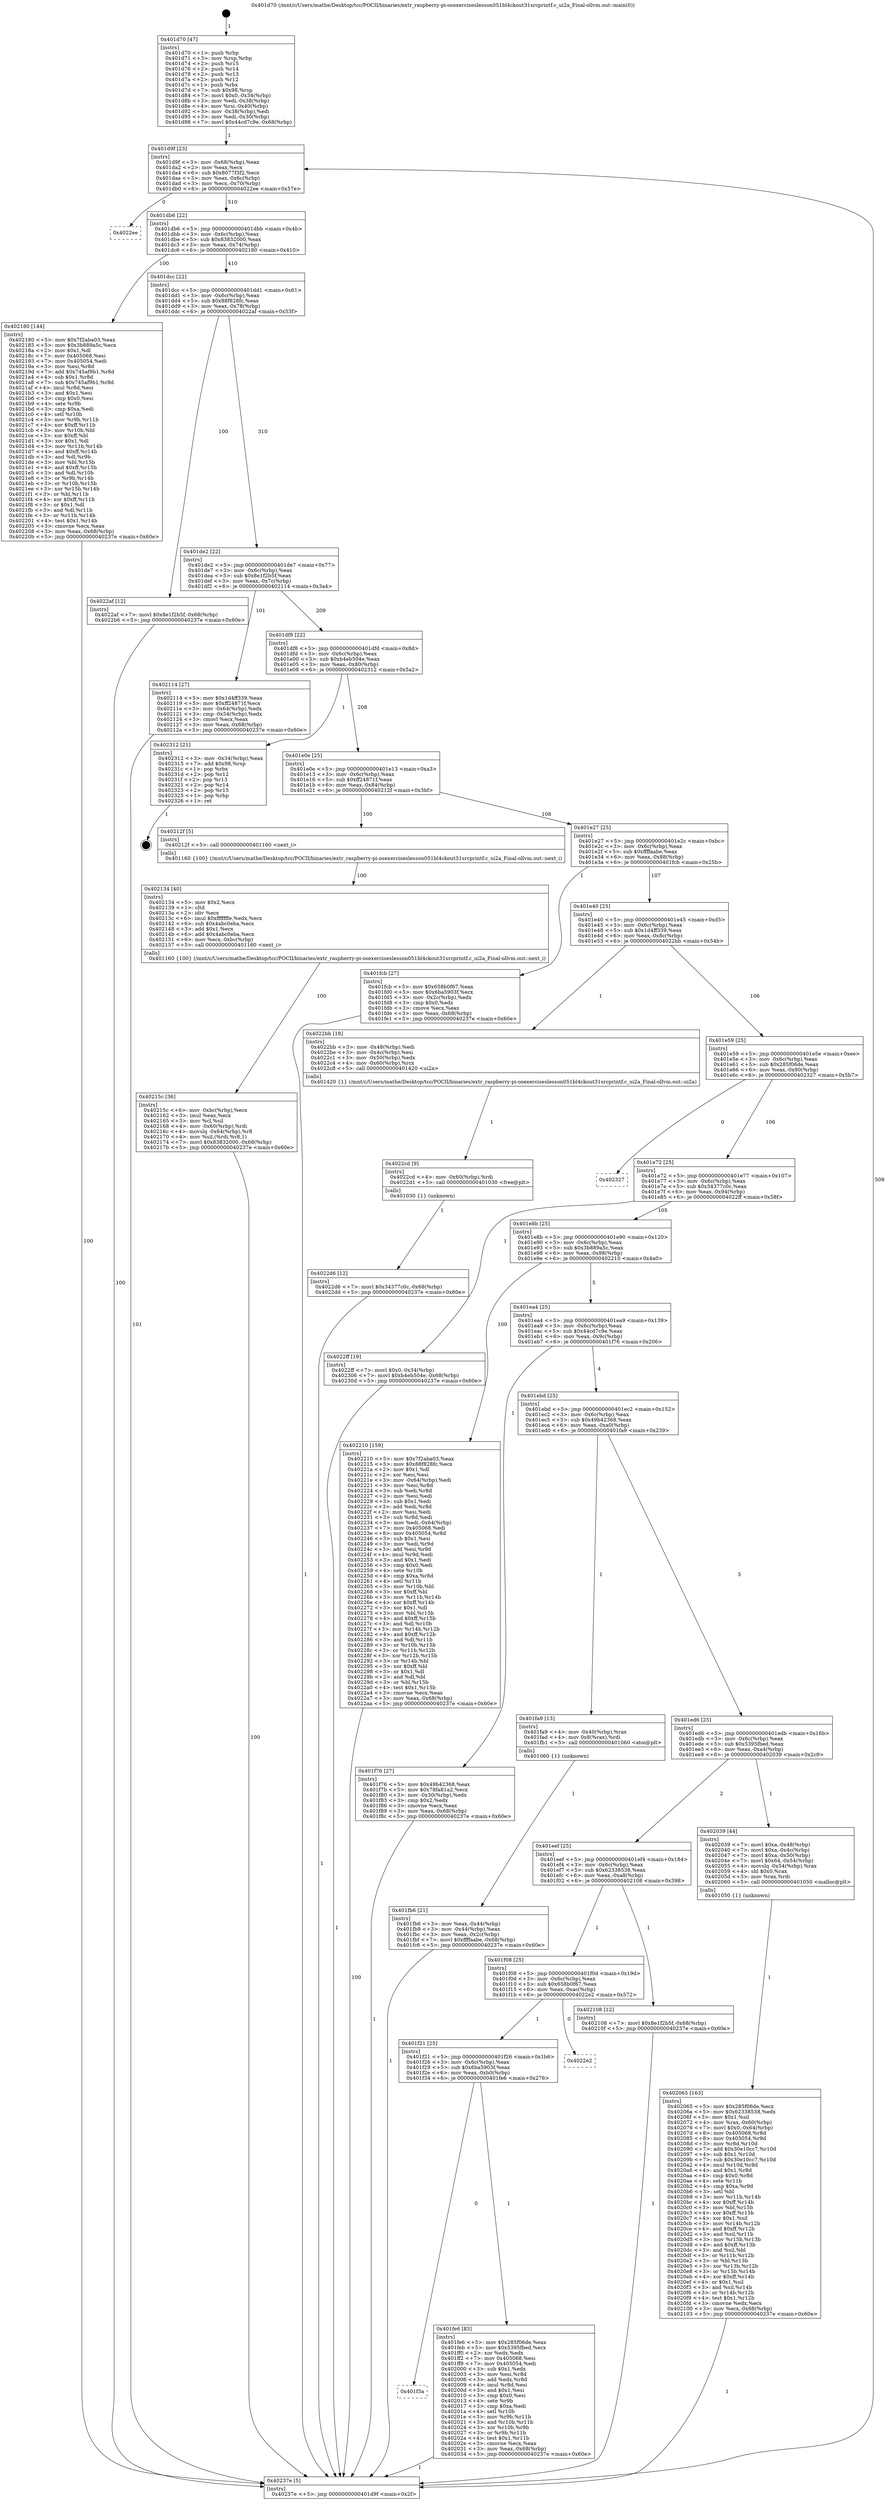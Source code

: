 digraph "0x401d70" {
  label = "0x401d70 (/mnt/c/Users/mathe/Desktop/tcc/POCII/binaries/extr_raspberry-pi-osexerciseslesson051bl4ckout31srcprintf.c_ui2a_Final-ollvm.out::main(0))"
  labelloc = "t"
  node[shape=record]

  Entry [label="",width=0.3,height=0.3,shape=circle,fillcolor=black,style=filled]
  "0x401d9f" [label="{
     0x401d9f [23]\l
     | [instrs]\l
     &nbsp;&nbsp;0x401d9f \<+3\>: mov -0x68(%rbp),%eax\l
     &nbsp;&nbsp;0x401da2 \<+2\>: mov %eax,%ecx\l
     &nbsp;&nbsp;0x401da4 \<+6\>: sub $0x8077f3f2,%ecx\l
     &nbsp;&nbsp;0x401daa \<+3\>: mov %eax,-0x6c(%rbp)\l
     &nbsp;&nbsp;0x401dad \<+3\>: mov %ecx,-0x70(%rbp)\l
     &nbsp;&nbsp;0x401db0 \<+6\>: je 00000000004022ee \<main+0x57e\>\l
  }"]
  "0x4022ee" [label="{
     0x4022ee\l
  }", style=dashed]
  "0x401db6" [label="{
     0x401db6 [22]\l
     | [instrs]\l
     &nbsp;&nbsp;0x401db6 \<+5\>: jmp 0000000000401dbb \<main+0x4b\>\l
     &nbsp;&nbsp;0x401dbb \<+3\>: mov -0x6c(%rbp),%eax\l
     &nbsp;&nbsp;0x401dbe \<+5\>: sub $0x83832000,%eax\l
     &nbsp;&nbsp;0x401dc3 \<+3\>: mov %eax,-0x74(%rbp)\l
     &nbsp;&nbsp;0x401dc6 \<+6\>: je 0000000000402180 \<main+0x410\>\l
  }"]
  Exit [label="",width=0.3,height=0.3,shape=circle,fillcolor=black,style=filled,peripheries=2]
  "0x402180" [label="{
     0x402180 [144]\l
     | [instrs]\l
     &nbsp;&nbsp;0x402180 \<+5\>: mov $0x7f2aba03,%eax\l
     &nbsp;&nbsp;0x402185 \<+5\>: mov $0x3b889a5c,%ecx\l
     &nbsp;&nbsp;0x40218a \<+2\>: mov $0x1,%dl\l
     &nbsp;&nbsp;0x40218c \<+7\>: mov 0x405068,%esi\l
     &nbsp;&nbsp;0x402193 \<+7\>: mov 0x405054,%edi\l
     &nbsp;&nbsp;0x40219a \<+3\>: mov %esi,%r8d\l
     &nbsp;&nbsp;0x40219d \<+7\>: add $0x745af9b1,%r8d\l
     &nbsp;&nbsp;0x4021a4 \<+4\>: sub $0x1,%r8d\l
     &nbsp;&nbsp;0x4021a8 \<+7\>: sub $0x745af9b1,%r8d\l
     &nbsp;&nbsp;0x4021af \<+4\>: imul %r8d,%esi\l
     &nbsp;&nbsp;0x4021b3 \<+3\>: and $0x1,%esi\l
     &nbsp;&nbsp;0x4021b6 \<+3\>: cmp $0x0,%esi\l
     &nbsp;&nbsp;0x4021b9 \<+4\>: sete %r9b\l
     &nbsp;&nbsp;0x4021bd \<+3\>: cmp $0xa,%edi\l
     &nbsp;&nbsp;0x4021c0 \<+4\>: setl %r10b\l
     &nbsp;&nbsp;0x4021c4 \<+3\>: mov %r9b,%r11b\l
     &nbsp;&nbsp;0x4021c7 \<+4\>: xor $0xff,%r11b\l
     &nbsp;&nbsp;0x4021cb \<+3\>: mov %r10b,%bl\l
     &nbsp;&nbsp;0x4021ce \<+3\>: xor $0xff,%bl\l
     &nbsp;&nbsp;0x4021d1 \<+3\>: xor $0x1,%dl\l
     &nbsp;&nbsp;0x4021d4 \<+3\>: mov %r11b,%r14b\l
     &nbsp;&nbsp;0x4021d7 \<+4\>: and $0xff,%r14b\l
     &nbsp;&nbsp;0x4021db \<+3\>: and %dl,%r9b\l
     &nbsp;&nbsp;0x4021de \<+3\>: mov %bl,%r15b\l
     &nbsp;&nbsp;0x4021e1 \<+4\>: and $0xff,%r15b\l
     &nbsp;&nbsp;0x4021e5 \<+3\>: and %dl,%r10b\l
     &nbsp;&nbsp;0x4021e8 \<+3\>: or %r9b,%r14b\l
     &nbsp;&nbsp;0x4021eb \<+3\>: or %r10b,%r15b\l
     &nbsp;&nbsp;0x4021ee \<+3\>: xor %r15b,%r14b\l
     &nbsp;&nbsp;0x4021f1 \<+3\>: or %bl,%r11b\l
     &nbsp;&nbsp;0x4021f4 \<+4\>: xor $0xff,%r11b\l
     &nbsp;&nbsp;0x4021f8 \<+3\>: or $0x1,%dl\l
     &nbsp;&nbsp;0x4021fb \<+3\>: and %dl,%r11b\l
     &nbsp;&nbsp;0x4021fe \<+3\>: or %r11b,%r14b\l
     &nbsp;&nbsp;0x402201 \<+4\>: test $0x1,%r14b\l
     &nbsp;&nbsp;0x402205 \<+3\>: cmovne %ecx,%eax\l
     &nbsp;&nbsp;0x402208 \<+3\>: mov %eax,-0x68(%rbp)\l
     &nbsp;&nbsp;0x40220b \<+5\>: jmp 000000000040237e \<main+0x60e\>\l
  }"]
  "0x401dcc" [label="{
     0x401dcc [22]\l
     | [instrs]\l
     &nbsp;&nbsp;0x401dcc \<+5\>: jmp 0000000000401dd1 \<main+0x61\>\l
     &nbsp;&nbsp;0x401dd1 \<+3\>: mov -0x6c(%rbp),%eax\l
     &nbsp;&nbsp;0x401dd4 \<+5\>: sub $0x88f828fc,%eax\l
     &nbsp;&nbsp;0x401dd9 \<+3\>: mov %eax,-0x78(%rbp)\l
     &nbsp;&nbsp;0x401ddc \<+6\>: je 00000000004022af \<main+0x53f\>\l
  }"]
  "0x4022d6" [label="{
     0x4022d6 [12]\l
     | [instrs]\l
     &nbsp;&nbsp;0x4022d6 \<+7\>: movl $0x34377c0c,-0x68(%rbp)\l
     &nbsp;&nbsp;0x4022dd \<+5\>: jmp 000000000040237e \<main+0x60e\>\l
  }"]
  "0x4022af" [label="{
     0x4022af [12]\l
     | [instrs]\l
     &nbsp;&nbsp;0x4022af \<+7\>: movl $0x8e1f2b5f,-0x68(%rbp)\l
     &nbsp;&nbsp;0x4022b6 \<+5\>: jmp 000000000040237e \<main+0x60e\>\l
  }"]
  "0x401de2" [label="{
     0x401de2 [22]\l
     | [instrs]\l
     &nbsp;&nbsp;0x401de2 \<+5\>: jmp 0000000000401de7 \<main+0x77\>\l
     &nbsp;&nbsp;0x401de7 \<+3\>: mov -0x6c(%rbp),%eax\l
     &nbsp;&nbsp;0x401dea \<+5\>: sub $0x8e1f2b5f,%eax\l
     &nbsp;&nbsp;0x401def \<+3\>: mov %eax,-0x7c(%rbp)\l
     &nbsp;&nbsp;0x401df2 \<+6\>: je 0000000000402114 \<main+0x3a4\>\l
  }"]
  "0x4022cd" [label="{
     0x4022cd [9]\l
     | [instrs]\l
     &nbsp;&nbsp;0x4022cd \<+4\>: mov -0x60(%rbp),%rdi\l
     &nbsp;&nbsp;0x4022d1 \<+5\>: call 0000000000401030 \<free@plt\>\l
     | [calls]\l
     &nbsp;&nbsp;0x401030 \{1\} (unknown)\l
  }"]
  "0x402114" [label="{
     0x402114 [27]\l
     | [instrs]\l
     &nbsp;&nbsp;0x402114 \<+5\>: mov $0x1d4ff339,%eax\l
     &nbsp;&nbsp;0x402119 \<+5\>: mov $0xff24871f,%ecx\l
     &nbsp;&nbsp;0x40211e \<+3\>: mov -0x64(%rbp),%edx\l
     &nbsp;&nbsp;0x402121 \<+3\>: cmp -0x54(%rbp),%edx\l
     &nbsp;&nbsp;0x402124 \<+3\>: cmovl %ecx,%eax\l
     &nbsp;&nbsp;0x402127 \<+3\>: mov %eax,-0x68(%rbp)\l
     &nbsp;&nbsp;0x40212a \<+5\>: jmp 000000000040237e \<main+0x60e\>\l
  }"]
  "0x401df8" [label="{
     0x401df8 [22]\l
     | [instrs]\l
     &nbsp;&nbsp;0x401df8 \<+5\>: jmp 0000000000401dfd \<main+0x8d\>\l
     &nbsp;&nbsp;0x401dfd \<+3\>: mov -0x6c(%rbp),%eax\l
     &nbsp;&nbsp;0x401e00 \<+5\>: sub $0xb4eb504e,%eax\l
     &nbsp;&nbsp;0x401e05 \<+3\>: mov %eax,-0x80(%rbp)\l
     &nbsp;&nbsp;0x401e08 \<+6\>: je 0000000000402312 \<main+0x5a2\>\l
  }"]
  "0x40215c" [label="{
     0x40215c [36]\l
     | [instrs]\l
     &nbsp;&nbsp;0x40215c \<+6\>: mov -0xbc(%rbp),%ecx\l
     &nbsp;&nbsp;0x402162 \<+3\>: imul %eax,%ecx\l
     &nbsp;&nbsp;0x402165 \<+3\>: mov %cl,%sil\l
     &nbsp;&nbsp;0x402168 \<+4\>: mov -0x60(%rbp),%rdi\l
     &nbsp;&nbsp;0x40216c \<+4\>: movslq -0x64(%rbp),%r8\l
     &nbsp;&nbsp;0x402170 \<+4\>: mov %sil,(%rdi,%r8,1)\l
     &nbsp;&nbsp;0x402174 \<+7\>: movl $0x83832000,-0x68(%rbp)\l
     &nbsp;&nbsp;0x40217b \<+5\>: jmp 000000000040237e \<main+0x60e\>\l
  }"]
  "0x402312" [label="{
     0x402312 [21]\l
     | [instrs]\l
     &nbsp;&nbsp;0x402312 \<+3\>: mov -0x34(%rbp),%eax\l
     &nbsp;&nbsp;0x402315 \<+7\>: add $0x98,%rsp\l
     &nbsp;&nbsp;0x40231c \<+1\>: pop %rbx\l
     &nbsp;&nbsp;0x40231d \<+2\>: pop %r12\l
     &nbsp;&nbsp;0x40231f \<+2\>: pop %r13\l
     &nbsp;&nbsp;0x402321 \<+2\>: pop %r14\l
     &nbsp;&nbsp;0x402323 \<+2\>: pop %r15\l
     &nbsp;&nbsp;0x402325 \<+1\>: pop %rbp\l
     &nbsp;&nbsp;0x402326 \<+1\>: ret\l
  }"]
  "0x401e0e" [label="{
     0x401e0e [25]\l
     | [instrs]\l
     &nbsp;&nbsp;0x401e0e \<+5\>: jmp 0000000000401e13 \<main+0xa3\>\l
     &nbsp;&nbsp;0x401e13 \<+3\>: mov -0x6c(%rbp),%eax\l
     &nbsp;&nbsp;0x401e16 \<+5\>: sub $0xff24871f,%eax\l
     &nbsp;&nbsp;0x401e1b \<+6\>: mov %eax,-0x84(%rbp)\l
     &nbsp;&nbsp;0x401e21 \<+6\>: je 000000000040212f \<main+0x3bf\>\l
  }"]
  "0x402134" [label="{
     0x402134 [40]\l
     | [instrs]\l
     &nbsp;&nbsp;0x402134 \<+5\>: mov $0x2,%ecx\l
     &nbsp;&nbsp;0x402139 \<+1\>: cltd\l
     &nbsp;&nbsp;0x40213a \<+2\>: idiv %ecx\l
     &nbsp;&nbsp;0x40213c \<+6\>: imul $0xfffffffe,%edx,%ecx\l
     &nbsp;&nbsp;0x402142 \<+6\>: sub $0x4abc0eba,%ecx\l
     &nbsp;&nbsp;0x402148 \<+3\>: add $0x1,%ecx\l
     &nbsp;&nbsp;0x40214b \<+6\>: add $0x4abc0eba,%ecx\l
     &nbsp;&nbsp;0x402151 \<+6\>: mov %ecx,-0xbc(%rbp)\l
     &nbsp;&nbsp;0x402157 \<+5\>: call 0000000000401160 \<next_i\>\l
     | [calls]\l
     &nbsp;&nbsp;0x401160 \{100\} (/mnt/c/Users/mathe/Desktop/tcc/POCII/binaries/extr_raspberry-pi-osexerciseslesson051bl4ckout31srcprintf.c_ui2a_Final-ollvm.out::next_i)\l
  }"]
  "0x40212f" [label="{
     0x40212f [5]\l
     | [instrs]\l
     &nbsp;&nbsp;0x40212f \<+5\>: call 0000000000401160 \<next_i\>\l
     | [calls]\l
     &nbsp;&nbsp;0x401160 \{100\} (/mnt/c/Users/mathe/Desktop/tcc/POCII/binaries/extr_raspberry-pi-osexerciseslesson051bl4ckout31srcprintf.c_ui2a_Final-ollvm.out::next_i)\l
  }"]
  "0x401e27" [label="{
     0x401e27 [25]\l
     | [instrs]\l
     &nbsp;&nbsp;0x401e27 \<+5\>: jmp 0000000000401e2c \<main+0xbc\>\l
     &nbsp;&nbsp;0x401e2c \<+3\>: mov -0x6c(%rbp),%eax\l
     &nbsp;&nbsp;0x401e2f \<+5\>: sub $0xffffaabe,%eax\l
     &nbsp;&nbsp;0x401e34 \<+6\>: mov %eax,-0x88(%rbp)\l
     &nbsp;&nbsp;0x401e3a \<+6\>: je 0000000000401fcb \<main+0x25b\>\l
  }"]
  "0x402065" [label="{
     0x402065 [163]\l
     | [instrs]\l
     &nbsp;&nbsp;0x402065 \<+5\>: mov $0x285f06de,%ecx\l
     &nbsp;&nbsp;0x40206a \<+5\>: mov $0x62338538,%edx\l
     &nbsp;&nbsp;0x40206f \<+3\>: mov $0x1,%sil\l
     &nbsp;&nbsp;0x402072 \<+4\>: mov %rax,-0x60(%rbp)\l
     &nbsp;&nbsp;0x402076 \<+7\>: movl $0x0,-0x64(%rbp)\l
     &nbsp;&nbsp;0x40207d \<+8\>: mov 0x405068,%r8d\l
     &nbsp;&nbsp;0x402085 \<+8\>: mov 0x405054,%r9d\l
     &nbsp;&nbsp;0x40208d \<+3\>: mov %r8d,%r10d\l
     &nbsp;&nbsp;0x402090 \<+7\>: add $0x30e10cc7,%r10d\l
     &nbsp;&nbsp;0x402097 \<+4\>: sub $0x1,%r10d\l
     &nbsp;&nbsp;0x40209b \<+7\>: sub $0x30e10cc7,%r10d\l
     &nbsp;&nbsp;0x4020a2 \<+4\>: imul %r10d,%r8d\l
     &nbsp;&nbsp;0x4020a6 \<+4\>: and $0x1,%r8d\l
     &nbsp;&nbsp;0x4020aa \<+4\>: cmp $0x0,%r8d\l
     &nbsp;&nbsp;0x4020ae \<+4\>: sete %r11b\l
     &nbsp;&nbsp;0x4020b2 \<+4\>: cmp $0xa,%r9d\l
     &nbsp;&nbsp;0x4020b6 \<+3\>: setl %bl\l
     &nbsp;&nbsp;0x4020b9 \<+3\>: mov %r11b,%r14b\l
     &nbsp;&nbsp;0x4020bc \<+4\>: xor $0xff,%r14b\l
     &nbsp;&nbsp;0x4020c0 \<+3\>: mov %bl,%r15b\l
     &nbsp;&nbsp;0x4020c3 \<+4\>: xor $0xff,%r15b\l
     &nbsp;&nbsp;0x4020c7 \<+4\>: xor $0x1,%sil\l
     &nbsp;&nbsp;0x4020cb \<+3\>: mov %r14b,%r12b\l
     &nbsp;&nbsp;0x4020ce \<+4\>: and $0xff,%r12b\l
     &nbsp;&nbsp;0x4020d2 \<+3\>: and %sil,%r11b\l
     &nbsp;&nbsp;0x4020d5 \<+3\>: mov %r15b,%r13b\l
     &nbsp;&nbsp;0x4020d8 \<+4\>: and $0xff,%r13b\l
     &nbsp;&nbsp;0x4020dc \<+3\>: and %sil,%bl\l
     &nbsp;&nbsp;0x4020df \<+3\>: or %r11b,%r12b\l
     &nbsp;&nbsp;0x4020e2 \<+3\>: or %bl,%r13b\l
     &nbsp;&nbsp;0x4020e5 \<+3\>: xor %r13b,%r12b\l
     &nbsp;&nbsp;0x4020e8 \<+3\>: or %r15b,%r14b\l
     &nbsp;&nbsp;0x4020eb \<+4\>: xor $0xff,%r14b\l
     &nbsp;&nbsp;0x4020ef \<+4\>: or $0x1,%sil\l
     &nbsp;&nbsp;0x4020f3 \<+3\>: and %sil,%r14b\l
     &nbsp;&nbsp;0x4020f6 \<+3\>: or %r14b,%r12b\l
     &nbsp;&nbsp;0x4020f9 \<+4\>: test $0x1,%r12b\l
     &nbsp;&nbsp;0x4020fd \<+3\>: cmovne %edx,%ecx\l
     &nbsp;&nbsp;0x402100 \<+3\>: mov %ecx,-0x68(%rbp)\l
     &nbsp;&nbsp;0x402103 \<+5\>: jmp 000000000040237e \<main+0x60e\>\l
  }"]
  "0x401fcb" [label="{
     0x401fcb [27]\l
     | [instrs]\l
     &nbsp;&nbsp;0x401fcb \<+5\>: mov $0x658b0f67,%eax\l
     &nbsp;&nbsp;0x401fd0 \<+5\>: mov $0x6ba5903f,%ecx\l
     &nbsp;&nbsp;0x401fd5 \<+3\>: mov -0x2c(%rbp),%edx\l
     &nbsp;&nbsp;0x401fd8 \<+3\>: cmp $0x0,%edx\l
     &nbsp;&nbsp;0x401fdb \<+3\>: cmove %ecx,%eax\l
     &nbsp;&nbsp;0x401fde \<+3\>: mov %eax,-0x68(%rbp)\l
     &nbsp;&nbsp;0x401fe1 \<+5\>: jmp 000000000040237e \<main+0x60e\>\l
  }"]
  "0x401e40" [label="{
     0x401e40 [25]\l
     | [instrs]\l
     &nbsp;&nbsp;0x401e40 \<+5\>: jmp 0000000000401e45 \<main+0xd5\>\l
     &nbsp;&nbsp;0x401e45 \<+3\>: mov -0x6c(%rbp),%eax\l
     &nbsp;&nbsp;0x401e48 \<+5\>: sub $0x1d4ff339,%eax\l
     &nbsp;&nbsp;0x401e4d \<+6\>: mov %eax,-0x8c(%rbp)\l
     &nbsp;&nbsp;0x401e53 \<+6\>: je 00000000004022bb \<main+0x54b\>\l
  }"]
  "0x401f3a" [label="{
     0x401f3a\l
  }", style=dashed]
  "0x4022bb" [label="{
     0x4022bb [18]\l
     | [instrs]\l
     &nbsp;&nbsp;0x4022bb \<+3\>: mov -0x48(%rbp),%edi\l
     &nbsp;&nbsp;0x4022be \<+3\>: mov -0x4c(%rbp),%esi\l
     &nbsp;&nbsp;0x4022c1 \<+3\>: mov -0x50(%rbp),%edx\l
     &nbsp;&nbsp;0x4022c4 \<+4\>: mov -0x60(%rbp),%rcx\l
     &nbsp;&nbsp;0x4022c8 \<+5\>: call 0000000000401420 \<ui2a\>\l
     | [calls]\l
     &nbsp;&nbsp;0x401420 \{1\} (/mnt/c/Users/mathe/Desktop/tcc/POCII/binaries/extr_raspberry-pi-osexerciseslesson051bl4ckout31srcprintf.c_ui2a_Final-ollvm.out::ui2a)\l
  }"]
  "0x401e59" [label="{
     0x401e59 [25]\l
     | [instrs]\l
     &nbsp;&nbsp;0x401e59 \<+5\>: jmp 0000000000401e5e \<main+0xee\>\l
     &nbsp;&nbsp;0x401e5e \<+3\>: mov -0x6c(%rbp),%eax\l
     &nbsp;&nbsp;0x401e61 \<+5\>: sub $0x285f06de,%eax\l
     &nbsp;&nbsp;0x401e66 \<+6\>: mov %eax,-0x90(%rbp)\l
     &nbsp;&nbsp;0x401e6c \<+6\>: je 0000000000402327 \<main+0x5b7\>\l
  }"]
  "0x401fe6" [label="{
     0x401fe6 [83]\l
     | [instrs]\l
     &nbsp;&nbsp;0x401fe6 \<+5\>: mov $0x285f06de,%eax\l
     &nbsp;&nbsp;0x401feb \<+5\>: mov $0x5395fbed,%ecx\l
     &nbsp;&nbsp;0x401ff0 \<+2\>: xor %edx,%edx\l
     &nbsp;&nbsp;0x401ff2 \<+7\>: mov 0x405068,%esi\l
     &nbsp;&nbsp;0x401ff9 \<+7\>: mov 0x405054,%edi\l
     &nbsp;&nbsp;0x402000 \<+3\>: sub $0x1,%edx\l
     &nbsp;&nbsp;0x402003 \<+3\>: mov %esi,%r8d\l
     &nbsp;&nbsp;0x402006 \<+3\>: add %edx,%r8d\l
     &nbsp;&nbsp;0x402009 \<+4\>: imul %r8d,%esi\l
     &nbsp;&nbsp;0x40200d \<+3\>: and $0x1,%esi\l
     &nbsp;&nbsp;0x402010 \<+3\>: cmp $0x0,%esi\l
     &nbsp;&nbsp;0x402013 \<+4\>: sete %r9b\l
     &nbsp;&nbsp;0x402017 \<+3\>: cmp $0xa,%edi\l
     &nbsp;&nbsp;0x40201a \<+4\>: setl %r10b\l
     &nbsp;&nbsp;0x40201e \<+3\>: mov %r9b,%r11b\l
     &nbsp;&nbsp;0x402021 \<+3\>: and %r10b,%r11b\l
     &nbsp;&nbsp;0x402024 \<+3\>: xor %r10b,%r9b\l
     &nbsp;&nbsp;0x402027 \<+3\>: or %r9b,%r11b\l
     &nbsp;&nbsp;0x40202a \<+4\>: test $0x1,%r11b\l
     &nbsp;&nbsp;0x40202e \<+3\>: cmovne %ecx,%eax\l
     &nbsp;&nbsp;0x402031 \<+3\>: mov %eax,-0x68(%rbp)\l
     &nbsp;&nbsp;0x402034 \<+5\>: jmp 000000000040237e \<main+0x60e\>\l
  }"]
  "0x402327" [label="{
     0x402327\l
  }", style=dashed]
  "0x401e72" [label="{
     0x401e72 [25]\l
     | [instrs]\l
     &nbsp;&nbsp;0x401e72 \<+5\>: jmp 0000000000401e77 \<main+0x107\>\l
     &nbsp;&nbsp;0x401e77 \<+3\>: mov -0x6c(%rbp),%eax\l
     &nbsp;&nbsp;0x401e7a \<+5\>: sub $0x34377c0c,%eax\l
     &nbsp;&nbsp;0x401e7f \<+6\>: mov %eax,-0x94(%rbp)\l
     &nbsp;&nbsp;0x401e85 \<+6\>: je 00000000004022ff \<main+0x58f\>\l
  }"]
  "0x401f21" [label="{
     0x401f21 [25]\l
     | [instrs]\l
     &nbsp;&nbsp;0x401f21 \<+5\>: jmp 0000000000401f26 \<main+0x1b6\>\l
     &nbsp;&nbsp;0x401f26 \<+3\>: mov -0x6c(%rbp),%eax\l
     &nbsp;&nbsp;0x401f29 \<+5\>: sub $0x6ba5903f,%eax\l
     &nbsp;&nbsp;0x401f2e \<+6\>: mov %eax,-0xb0(%rbp)\l
     &nbsp;&nbsp;0x401f34 \<+6\>: je 0000000000401fe6 \<main+0x276\>\l
  }"]
  "0x4022ff" [label="{
     0x4022ff [19]\l
     | [instrs]\l
     &nbsp;&nbsp;0x4022ff \<+7\>: movl $0x0,-0x34(%rbp)\l
     &nbsp;&nbsp;0x402306 \<+7\>: movl $0xb4eb504e,-0x68(%rbp)\l
     &nbsp;&nbsp;0x40230d \<+5\>: jmp 000000000040237e \<main+0x60e\>\l
  }"]
  "0x401e8b" [label="{
     0x401e8b [25]\l
     | [instrs]\l
     &nbsp;&nbsp;0x401e8b \<+5\>: jmp 0000000000401e90 \<main+0x120\>\l
     &nbsp;&nbsp;0x401e90 \<+3\>: mov -0x6c(%rbp),%eax\l
     &nbsp;&nbsp;0x401e93 \<+5\>: sub $0x3b889a5c,%eax\l
     &nbsp;&nbsp;0x401e98 \<+6\>: mov %eax,-0x98(%rbp)\l
     &nbsp;&nbsp;0x401e9e \<+6\>: je 0000000000402210 \<main+0x4a0\>\l
  }"]
  "0x4022e2" [label="{
     0x4022e2\l
  }", style=dashed]
  "0x402210" [label="{
     0x402210 [159]\l
     | [instrs]\l
     &nbsp;&nbsp;0x402210 \<+5\>: mov $0x7f2aba03,%eax\l
     &nbsp;&nbsp;0x402215 \<+5\>: mov $0x88f828fc,%ecx\l
     &nbsp;&nbsp;0x40221a \<+2\>: mov $0x1,%dl\l
     &nbsp;&nbsp;0x40221c \<+2\>: xor %esi,%esi\l
     &nbsp;&nbsp;0x40221e \<+3\>: mov -0x64(%rbp),%edi\l
     &nbsp;&nbsp;0x402221 \<+3\>: mov %esi,%r8d\l
     &nbsp;&nbsp;0x402224 \<+3\>: sub %edi,%r8d\l
     &nbsp;&nbsp;0x402227 \<+2\>: mov %esi,%edi\l
     &nbsp;&nbsp;0x402229 \<+3\>: sub $0x1,%edi\l
     &nbsp;&nbsp;0x40222c \<+3\>: add %edi,%r8d\l
     &nbsp;&nbsp;0x40222f \<+2\>: mov %esi,%edi\l
     &nbsp;&nbsp;0x402231 \<+3\>: sub %r8d,%edi\l
     &nbsp;&nbsp;0x402234 \<+3\>: mov %edi,-0x64(%rbp)\l
     &nbsp;&nbsp;0x402237 \<+7\>: mov 0x405068,%edi\l
     &nbsp;&nbsp;0x40223e \<+8\>: mov 0x405054,%r8d\l
     &nbsp;&nbsp;0x402246 \<+3\>: sub $0x1,%esi\l
     &nbsp;&nbsp;0x402249 \<+3\>: mov %edi,%r9d\l
     &nbsp;&nbsp;0x40224c \<+3\>: add %esi,%r9d\l
     &nbsp;&nbsp;0x40224f \<+4\>: imul %r9d,%edi\l
     &nbsp;&nbsp;0x402253 \<+3\>: and $0x1,%edi\l
     &nbsp;&nbsp;0x402256 \<+3\>: cmp $0x0,%edi\l
     &nbsp;&nbsp;0x402259 \<+4\>: sete %r10b\l
     &nbsp;&nbsp;0x40225d \<+4\>: cmp $0xa,%r8d\l
     &nbsp;&nbsp;0x402261 \<+4\>: setl %r11b\l
     &nbsp;&nbsp;0x402265 \<+3\>: mov %r10b,%bl\l
     &nbsp;&nbsp;0x402268 \<+3\>: xor $0xff,%bl\l
     &nbsp;&nbsp;0x40226b \<+3\>: mov %r11b,%r14b\l
     &nbsp;&nbsp;0x40226e \<+4\>: xor $0xff,%r14b\l
     &nbsp;&nbsp;0x402272 \<+3\>: xor $0x1,%dl\l
     &nbsp;&nbsp;0x402275 \<+3\>: mov %bl,%r15b\l
     &nbsp;&nbsp;0x402278 \<+4\>: and $0xff,%r15b\l
     &nbsp;&nbsp;0x40227c \<+3\>: and %dl,%r10b\l
     &nbsp;&nbsp;0x40227f \<+3\>: mov %r14b,%r12b\l
     &nbsp;&nbsp;0x402282 \<+4\>: and $0xff,%r12b\l
     &nbsp;&nbsp;0x402286 \<+3\>: and %dl,%r11b\l
     &nbsp;&nbsp;0x402289 \<+3\>: or %r10b,%r15b\l
     &nbsp;&nbsp;0x40228c \<+3\>: or %r11b,%r12b\l
     &nbsp;&nbsp;0x40228f \<+3\>: xor %r12b,%r15b\l
     &nbsp;&nbsp;0x402292 \<+3\>: or %r14b,%bl\l
     &nbsp;&nbsp;0x402295 \<+3\>: xor $0xff,%bl\l
     &nbsp;&nbsp;0x402298 \<+3\>: or $0x1,%dl\l
     &nbsp;&nbsp;0x40229b \<+2\>: and %dl,%bl\l
     &nbsp;&nbsp;0x40229d \<+3\>: or %bl,%r15b\l
     &nbsp;&nbsp;0x4022a0 \<+4\>: test $0x1,%r15b\l
     &nbsp;&nbsp;0x4022a4 \<+3\>: cmovne %ecx,%eax\l
     &nbsp;&nbsp;0x4022a7 \<+3\>: mov %eax,-0x68(%rbp)\l
     &nbsp;&nbsp;0x4022aa \<+5\>: jmp 000000000040237e \<main+0x60e\>\l
  }"]
  "0x401ea4" [label="{
     0x401ea4 [25]\l
     | [instrs]\l
     &nbsp;&nbsp;0x401ea4 \<+5\>: jmp 0000000000401ea9 \<main+0x139\>\l
     &nbsp;&nbsp;0x401ea9 \<+3\>: mov -0x6c(%rbp),%eax\l
     &nbsp;&nbsp;0x401eac \<+5\>: sub $0x44cd7c9e,%eax\l
     &nbsp;&nbsp;0x401eb1 \<+6\>: mov %eax,-0x9c(%rbp)\l
     &nbsp;&nbsp;0x401eb7 \<+6\>: je 0000000000401f76 \<main+0x206\>\l
  }"]
  "0x401f08" [label="{
     0x401f08 [25]\l
     | [instrs]\l
     &nbsp;&nbsp;0x401f08 \<+5\>: jmp 0000000000401f0d \<main+0x19d\>\l
     &nbsp;&nbsp;0x401f0d \<+3\>: mov -0x6c(%rbp),%eax\l
     &nbsp;&nbsp;0x401f10 \<+5\>: sub $0x658b0f67,%eax\l
     &nbsp;&nbsp;0x401f15 \<+6\>: mov %eax,-0xac(%rbp)\l
     &nbsp;&nbsp;0x401f1b \<+6\>: je 00000000004022e2 \<main+0x572\>\l
  }"]
  "0x401f76" [label="{
     0x401f76 [27]\l
     | [instrs]\l
     &nbsp;&nbsp;0x401f76 \<+5\>: mov $0x49b42368,%eax\l
     &nbsp;&nbsp;0x401f7b \<+5\>: mov $0x78fa81a2,%ecx\l
     &nbsp;&nbsp;0x401f80 \<+3\>: mov -0x30(%rbp),%edx\l
     &nbsp;&nbsp;0x401f83 \<+3\>: cmp $0x2,%edx\l
     &nbsp;&nbsp;0x401f86 \<+3\>: cmovne %ecx,%eax\l
     &nbsp;&nbsp;0x401f89 \<+3\>: mov %eax,-0x68(%rbp)\l
     &nbsp;&nbsp;0x401f8c \<+5\>: jmp 000000000040237e \<main+0x60e\>\l
  }"]
  "0x401ebd" [label="{
     0x401ebd [25]\l
     | [instrs]\l
     &nbsp;&nbsp;0x401ebd \<+5\>: jmp 0000000000401ec2 \<main+0x152\>\l
     &nbsp;&nbsp;0x401ec2 \<+3\>: mov -0x6c(%rbp),%eax\l
     &nbsp;&nbsp;0x401ec5 \<+5\>: sub $0x49b42368,%eax\l
     &nbsp;&nbsp;0x401eca \<+6\>: mov %eax,-0xa0(%rbp)\l
     &nbsp;&nbsp;0x401ed0 \<+6\>: je 0000000000401fa9 \<main+0x239\>\l
  }"]
  "0x40237e" [label="{
     0x40237e [5]\l
     | [instrs]\l
     &nbsp;&nbsp;0x40237e \<+5\>: jmp 0000000000401d9f \<main+0x2f\>\l
  }"]
  "0x401d70" [label="{
     0x401d70 [47]\l
     | [instrs]\l
     &nbsp;&nbsp;0x401d70 \<+1\>: push %rbp\l
     &nbsp;&nbsp;0x401d71 \<+3\>: mov %rsp,%rbp\l
     &nbsp;&nbsp;0x401d74 \<+2\>: push %r15\l
     &nbsp;&nbsp;0x401d76 \<+2\>: push %r14\l
     &nbsp;&nbsp;0x401d78 \<+2\>: push %r13\l
     &nbsp;&nbsp;0x401d7a \<+2\>: push %r12\l
     &nbsp;&nbsp;0x401d7c \<+1\>: push %rbx\l
     &nbsp;&nbsp;0x401d7d \<+7\>: sub $0x98,%rsp\l
     &nbsp;&nbsp;0x401d84 \<+7\>: movl $0x0,-0x34(%rbp)\l
     &nbsp;&nbsp;0x401d8b \<+3\>: mov %edi,-0x38(%rbp)\l
     &nbsp;&nbsp;0x401d8e \<+4\>: mov %rsi,-0x40(%rbp)\l
     &nbsp;&nbsp;0x401d92 \<+3\>: mov -0x38(%rbp),%edi\l
     &nbsp;&nbsp;0x401d95 \<+3\>: mov %edi,-0x30(%rbp)\l
     &nbsp;&nbsp;0x401d98 \<+7\>: movl $0x44cd7c9e,-0x68(%rbp)\l
  }"]
  "0x402108" [label="{
     0x402108 [12]\l
     | [instrs]\l
     &nbsp;&nbsp;0x402108 \<+7\>: movl $0x8e1f2b5f,-0x68(%rbp)\l
     &nbsp;&nbsp;0x40210f \<+5\>: jmp 000000000040237e \<main+0x60e\>\l
  }"]
  "0x401fa9" [label="{
     0x401fa9 [13]\l
     | [instrs]\l
     &nbsp;&nbsp;0x401fa9 \<+4\>: mov -0x40(%rbp),%rax\l
     &nbsp;&nbsp;0x401fad \<+4\>: mov 0x8(%rax),%rdi\l
     &nbsp;&nbsp;0x401fb1 \<+5\>: call 0000000000401060 \<atoi@plt\>\l
     | [calls]\l
     &nbsp;&nbsp;0x401060 \{1\} (unknown)\l
  }"]
  "0x401ed6" [label="{
     0x401ed6 [25]\l
     | [instrs]\l
     &nbsp;&nbsp;0x401ed6 \<+5\>: jmp 0000000000401edb \<main+0x16b\>\l
     &nbsp;&nbsp;0x401edb \<+3\>: mov -0x6c(%rbp),%eax\l
     &nbsp;&nbsp;0x401ede \<+5\>: sub $0x5395fbed,%eax\l
     &nbsp;&nbsp;0x401ee3 \<+6\>: mov %eax,-0xa4(%rbp)\l
     &nbsp;&nbsp;0x401ee9 \<+6\>: je 0000000000402039 \<main+0x2c9\>\l
  }"]
  "0x401fb6" [label="{
     0x401fb6 [21]\l
     | [instrs]\l
     &nbsp;&nbsp;0x401fb6 \<+3\>: mov %eax,-0x44(%rbp)\l
     &nbsp;&nbsp;0x401fb9 \<+3\>: mov -0x44(%rbp),%eax\l
     &nbsp;&nbsp;0x401fbc \<+3\>: mov %eax,-0x2c(%rbp)\l
     &nbsp;&nbsp;0x401fbf \<+7\>: movl $0xffffaabe,-0x68(%rbp)\l
     &nbsp;&nbsp;0x401fc6 \<+5\>: jmp 000000000040237e \<main+0x60e\>\l
  }"]
  "0x401eef" [label="{
     0x401eef [25]\l
     | [instrs]\l
     &nbsp;&nbsp;0x401eef \<+5\>: jmp 0000000000401ef4 \<main+0x184\>\l
     &nbsp;&nbsp;0x401ef4 \<+3\>: mov -0x6c(%rbp),%eax\l
     &nbsp;&nbsp;0x401ef7 \<+5\>: sub $0x62338538,%eax\l
     &nbsp;&nbsp;0x401efc \<+6\>: mov %eax,-0xa8(%rbp)\l
     &nbsp;&nbsp;0x401f02 \<+6\>: je 0000000000402108 \<main+0x398\>\l
  }"]
  "0x402039" [label="{
     0x402039 [44]\l
     | [instrs]\l
     &nbsp;&nbsp;0x402039 \<+7\>: movl $0xa,-0x48(%rbp)\l
     &nbsp;&nbsp;0x402040 \<+7\>: movl $0xa,-0x4c(%rbp)\l
     &nbsp;&nbsp;0x402047 \<+7\>: movl $0xa,-0x50(%rbp)\l
     &nbsp;&nbsp;0x40204e \<+7\>: movl $0x64,-0x54(%rbp)\l
     &nbsp;&nbsp;0x402055 \<+4\>: movslq -0x54(%rbp),%rax\l
     &nbsp;&nbsp;0x402059 \<+4\>: shl $0x0,%rax\l
     &nbsp;&nbsp;0x40205d \<+3\>: mov %rax,%rdi\l
     &nbsp;&nbsp;0x402060 \<+5\>: call 0000000000401050 \<malloc@plt\>\l
     | [calls]\l
     &nbsp;&nbsp;0x401050 \{1\} (unknown)\l
  }"]
  Entry -> "0x401d70" [label=" 1"]
  "0x401d9f" -> "0x4022ee" [label=" 0"]
  "0x401d9f" -> "0x401db6" [label=" 510"]
  "0x402312" -> Exit [label=" 1"]
  "0x401db6" -> "0x402180" [label=" 100"]
  "0x401db6" -> "0x401dcc" [label=" 410"]
  "0x4022ff" -> "0x40237e" [label=" 1"]
  "0x401dcc" -> "0x4022af" [label=" 100"]
  "0x401dcc" -> "0x401de2" [label=" 310"]
  "0x4022d6" -> "0x40237e" [label=" 1"]
  "0x401de2" -> "0x402114" [label=" 101"]
  "0x401de2" -> "0x401df8" [label=" 209"]
  "0x4022cd" -> "0x4022d6" [label=" 1"]
  "0x401df8" -> "0x402312" [label=" 1"]
  "0x401df8" -> "0x401e0e" [label=" 208"]
  "0x4022bb" -> "0x4022cd" [label=" 1"]
  "0x401e0e" -> "0x40212f" [label=" 100"]
  "0x401e0e" -> "0x401e27" [label=" 108"]
  "0x4022af" -> "0x40237e" [label=" 100"]
  "0x401e27" -> "0x401fcb" [label=" 1"]
  "0x401e27" -> "0x401e40" [label=" 107"]
  "0x402210" -> "0x40237e" [label=" 100"]
  "0x401e40" -> "0x4022bb" [label=" 1"]
  "0x401e40" -> "0x401e59" [label=" 106"]
  "0x402180" -> "0x40237e" [label=" 100"]
  "0x401e59" -> "0x402327" [label=" 0"]
  "0x401e59" -> "0x401e72" [label=" 106"]
  "0x40215c" -> "0x40237e" [label=" 100"]
  "0x401e72" -> "0x4022ff" [label=" 1"]
  "0x401e72" -> "0x401e8b" [label=" 105"]
  "0x40212f" -> "0x402134" [label=" 100"]
  "0x401e8b" -> "0x402210" [label=" 100"]
  "0x401e8b" -> "0x401ea4" [label=" 5"]
  "0x402114" -> "0x40237e" [label=" 101"]
  "0x401ea4" -> "0x401f76" [label=" 1"]
  "0x401ea4" -> "0x401ebd" [label=" 4"]
  "0x401f76" -> "0x40237e" [label=" 1"]
  "0x401d70" -> "0x401d9f" [label=" 1"]
  "0x40237e" -> "0x401d9f" [label=" 509"]
  "0x402065" -> "0x40237e" [label=" 1"]
  "0x401ebd" -> "0x401fa9" [label=" 1"]
  "0x401ebd" -> "0x401ed6" [label=" 3"]
  "0x401fa9" -> "0x401fb6" [label=" 1"]
  "0x401fb6" -> "0x40237e" [label=" 1"]
  "0x401fcb" -> "0x40237e" [label=" 1"]
  "0x402039" -> "0x402065" [label=" 1"]
  "0x401ed6" -> "0x402039" [label=" 1"]
  "0x401ed6" -> "0x401eef" [label=" 2"]
  "0x401fe6" -> "0x40237e" [label=" 1"]
  "0x401eef" -> "0x402108" [label=" 1"]
  "0x401eef" -> "0x401f08" [label=" 1"]
  "0x402108" -> "0x40237e" [label=" 1"]
  "0x401f08" -> "0x4022e2" [label=" 0"]
  "0x401f08" -> "0x401f21" [label=" 1"]
  "0x402134" -> "0x40215c" [label=" 100"]
  "0x401f21" -> "0x401fe6" [label=" 1"]
  "0x401f21" -> "0x401f3a" [label=" 0"]
}
